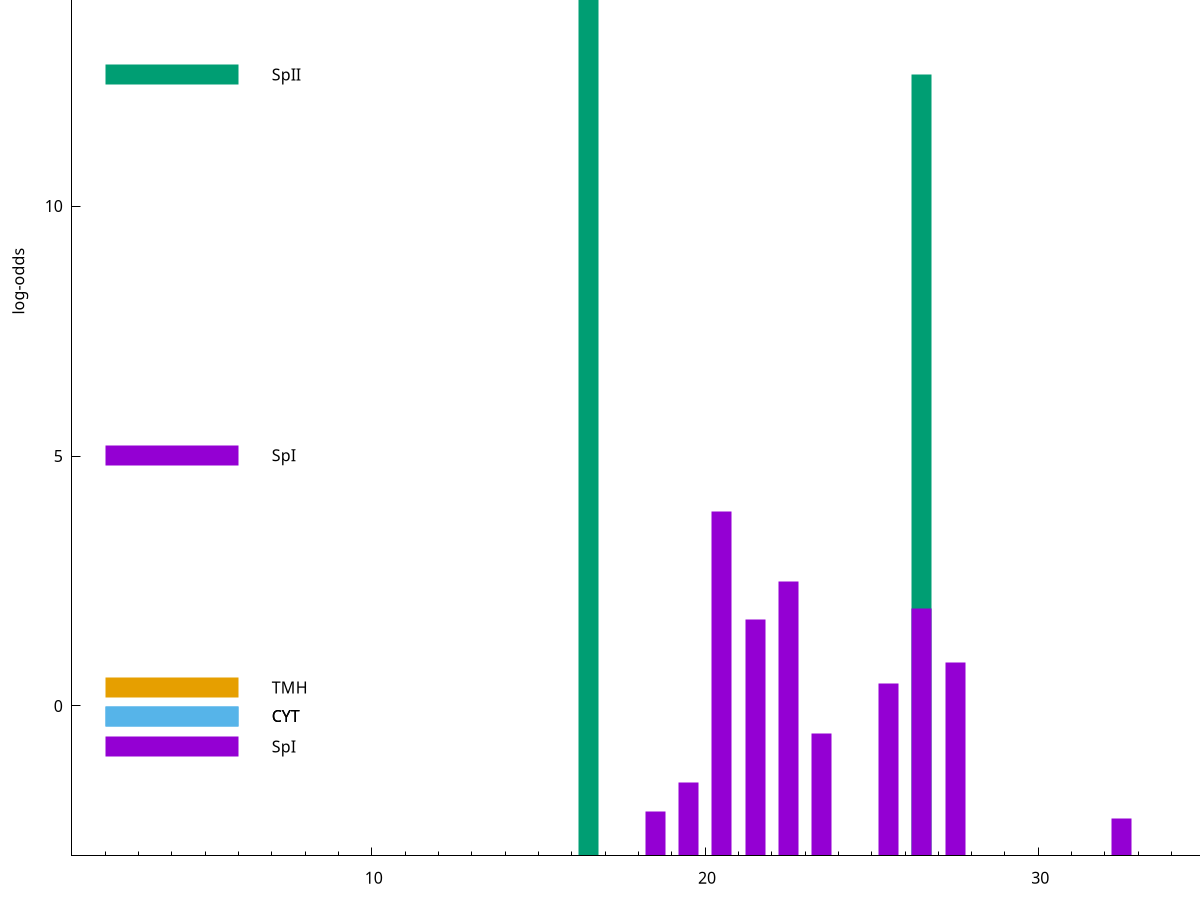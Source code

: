 set title "LipoP predictions for SRR5666568.gff"
set size 2., 1.4
set xrange [1:70] 
set mxtics 10
set yrange [-3:20]
set y2range [0:23]
set ylabel "log-odds"
set term postscript eps color solid "Helvetica" 30
set output "SRR5666568.gff134.eps"
set arrow from 2,16.1001 to 6,16.1001 nohead lt 2 lw 20
set label "SpII" at 7,16.1001
set arrow from 2,12.6321 to 6,12.6321 nohead lt 2 lw 20
set label "SpII" at 7,12.6321
set arrow from 2,5.01544 to 6,5.01544 nohead lt 1 lw 20
set label "SpI" at 7,5.01544
set arrow from 2,0.370973 to 6,0.370973 nohead lt 4 lw 20
set label "TMH" at 7,0.370973
set arrow from 2,-0.200913 to 6,-0.200913 nohead lt 3 lw 20
set label "CYT" at 7,-0.200913
set arrow from 2,-0.200913 to 6,-0.200913 nohead lt 3 lw 20
set label "CYT" at 7,-0.200913
set arrow from 2,-0.810243 to 6,-0.810243 nohead lt 1 lw 20
set label "SpI" at 7,-0.810243
set arrow from 2,16.1001 to 6,16.1001 nohead lt 2 lw 20
set label "SpII" at 7,16.1001
# NOTE: The scores below are the log-odds scores with the threshold
# NOTE: subtracted (a hack to make gnuplot make the histogram all
# NOTE: look nice).
plot "-" axes x1y2 title "" with impulses lt 2 lw 20, "-" axes x1y2 title "" with impulses lt 1 lw 20
16.500000 19.100100
26.500000 15.632100
e
20.500000 6.896940
22.500000 5.493680
26.500000 4.947160
21.500000 4.733560
27.500000 3.879309
25.500000 3.447402
23.500000 2.443011
19.500000 1.471690
18.500000 0.893300
32.500000 0.753720
26.500000 0.004270
e
exit
